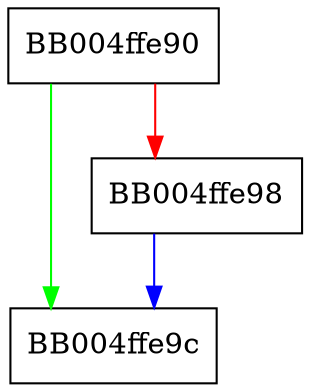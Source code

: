 digraph ossl_quic_txfc_has_become_blocked {
  node [shape="box"];
  graph [splines=ortho];
  BB004ffe90 -> BB004ffe9c [color="green"];
  BB004ffe90 -> BB004ffe98 [color="red"];
  BB004ffe98 -> BB004ffe9c [color="blue"];
}
